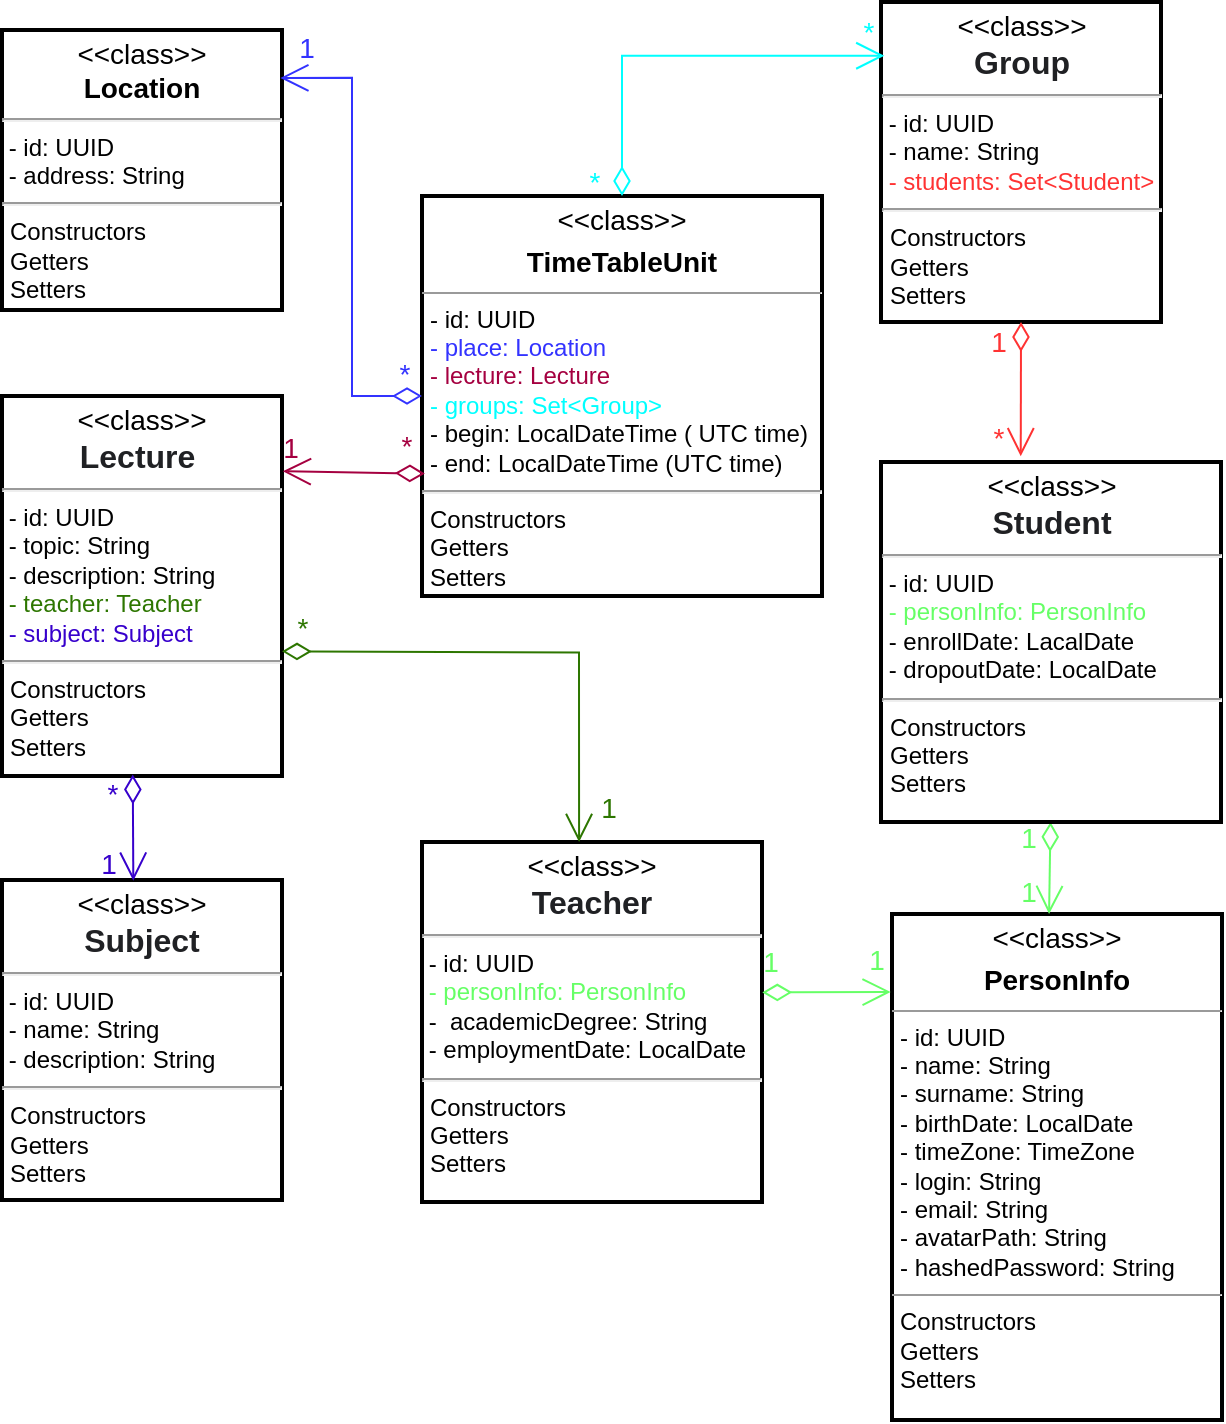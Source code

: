 <mxfile version="15.5.4" type="embed"><diagram name="Page-1" id="c4acf3e9-155e-7222-9cf6-157b1a14988f"><mxGraphModel dx="373" dy="337" grid="1" gridSize="10" guides="1" tooltips="1" connect="1" arrows="1" fold="1" page="1" pageScale="1" pageWidth="1169" pageHeight="827" background="none" math="0" shadow="0"><root><mxCell id="0"/><mxCell id="1" parent="0"/><mxCell id="5d2195bd80daf111-12" value="&lt;p style=&quot;margin: 4px 0px 0px ; text-align: center ; font-size: 14px&quot;&gt;&lt;font style=&quot;font-size: 14px&quot;&gt;&amp;lt;&amp;lt;class&amp;gt;&amp;gt;&lt;/font&gt;&lt;/p&gt;&lt;p style=&quot;margin: 4px 0px 0px ; text-align: center ; font-size: 14px&quot;&gt;&lt;b&gt;PersonInfo&lt;/b&gt;&lt;/p&gt;&lt;hr size=&quot;1&quot;&gt;&lt;p style=&quot;margin: 0px ; margin-left: 4px&quot;&gt;- id: UUID&lt;/p&gt;&lt;p style=&quot;margin: 0px ; margin-left: 4px&quot;&gt;- name: String&lt;br&gt;- surname: String&lt;/p&gt;&lt;p style=&quot;margin: 0px ; margin-left: 4px&quot;&gt;- birthDate:&amp;nbsp;LocalDate&lt;/p&gt;&lt;p style=&quot;margin: 0px ; margin-left: 4px&quot;&gt;- timeZone: TimeZone&amp;nbsp;&lt;/p&gt;&lt;p style=&quot;margin: 0px 0px 0px 4px&quot;&gt;&lt;span&gt;- login: String&lt;/span&gt;&lt;br&gt;&lt;/p&gt;&lt;p style=&quot;margin: 0px ; margin-left: 4px&quot;&gt;- email: String&lt;/p&gt;&lt;p style=&quot;margin: 0px ; margin-left: 4px&quot;&gt;- avatarPath: String&lt;/p&gt;&lt;p style=&quot;margin: 0px ; margin-left: 4px&quot;&gt;- hashedPassword: String&lt;/p&gt;&lt;hr size=&quot;1&quot;&gt;&lt;p style=&quot;margin: 0px ; margin-left: 4px&quot;&gt;Constructors&lt;/p&gt;&lt;p style=&quot;margin: 0px ; margin-left: 4px&quot;&gt;Getters&lt;/p&gt;&lt;p style=&quot;margin: 0px ; margin-left: 4px&quot;&gt;Setters&lt;/p&gt;" style="verticalAlign=top;align=left;overflow=fill;fontSize=12;fontFamily=Helvetica;html=1;rounded=0;shadow=0;comic=0;labelBackgroundColor=none;strokeWidth=2;" parent="1" vertex="1"><mxGeometry x="735" y="566" width="165" height="253" as="geometry"/></mxCell><mxCell id="tCqR7feV3Yc1K0IRLcwg-9" value="&lt;p style=&quot;margin: 4px 0px 0px ; text-align: center ; font-size: 14px&quot;&gt;&lt;font style=&quot;font-size: 14px&quot;&gt;&amp;lt;&amp;lt;class&amp;gt;&amp;gt;&lt;/font&gt;&lt;/p&gt;&lt;div style=&quot;text-align: center&quot;&gt;&lt;span style=&quot;font-size: 14px&quot;&gt;&lt;b&gt;Location&lt;/b&gt;&lt;/span&gt;&lt;/div&gt;&lt;hr&gt;&amp;nbsp;- id: UUID&lt;br&gt;&lt;span&gt;&amp;nbsp;- address: String&lt;/span&gt;&lt;br&gt;&lt;hr&gt;&lt;p style=&quot;margin: 0px ; margin-left: 4px&quot;&gt;&lt;/p&gt;&lt;p style=&quot;margin: 0px ; margin-left: 4px&quot;&gt;Constructors&lt;/p&gt;&lt;p style=&quot;margin: 0px ; margin-left: 4px&quot;&gt;Getters&lt;/p&gt;&lt;p style=&quot;margin: 0px ; margin-left: 4px&quot;&gt;Setters&lt;/p&gt;" style="verticalAlign=top;align=left;overflow=fill;fontSize=12;fontFamily=Helvetica;html=1;rounded=0;shadow=0;comic=0;labelBackgroundColor=none;strokeWidth=2;" parent="1" vertex="1"><mxGeometry x="290" y="124" width="140" height="140" as="geometry"/></mxCell><mxCell id="tCqR7feV3Yc1K0IRLcwg-10" value="&lt;p style=&quot;margin: 4px 0px 0px ; text-align: center ; font-size: 14px&quot;&gt;&lt;font style=&quot;font-size: 14px&quot;&gt;&amp;lt;&amp;lt;class&amp;gt;&amp;gt;&lt;/font&gt;&lt;/p&gt;&lt;div style=&quot;text-align: center&quot;&gt;&lt;span style=&quot;color: rgb(32 , 33 , 36) ; font-family: &amp;#34;arial&amp;#34; , sans-serif ; font-size: 16px ; background-color: rgb(255 , 255 , 255)&quot;&gt;&lt;b&gt;Lecture&amp;nbsp;&lt;/b&gt;&lt;/span&gt;&lt;br&gt;&lt;/div&gt;&lt;hr&gt;&amp;nbsp;- id: UUID&lt;br&gt;&lt;span&gt;&amp;nbsp;- topic: String&lt;br&gt;&lt;/span&gt;&amp;nbsp;- description: String&lt;br&gt;&amp;nbsp;&lt;font color=&quot;#2d7600&quot;&gt;- teacher: Teacher&lt;/font&gt;&lt;br&gt;&amp;nbsp;&lt;font color=&quot;#3700cc&quot;&gt;- subject: Subject&lt;/font&gt;&lt;br&gt;&lt;hr&gt;&lt;p style=&quot;margin: 0px ; margin-left: 4px&quot;&gt;&lt;/p&gt;&lt;p style=&quot;margin: 0px ; margin-left: 4px&quot;&gt;Constructors&lt;/p&gt;&lt;p style=&quot;margin: 0px ; margin-left: 4px&quot;&gt;Getters&lt;/p&gt;&lt;p style=&quot;margin: 0px ; margin-left: 4px&quot;&gt;Setters&lt;/p&gt;" style="verticalAlign=top;align=left;overflow=fill;fontSize=12;fontFamily=Helvetica;html=1;rounded=0;shadow=0;comic=0;labelBackgroundColor=none;strokeWidth=2;" parent="1" vertex="1"><mxGeometry x="290" y="307" width="140" height="190" as="geometry"/></mxCell><mxCell id="tCqR7feV3Yc1K0IRLcwg-11" value="&lt;p style=&quot;margin: 4px 0px 0px; text-align: center; font-size: 14px;&quot;&gt;&lt;font style=&quot;font-size: 14px;&quot;&gt;&amp;lt;&amp;lt;class&amp;gt;&amp;gt;&lt;/font&gt;&lt;/p&gt;&lt;div style=&quot;text-align: center;&quot;&gt;&lt;span style=&quot;color: rgb(32, 33, 36); font-family: arial, sans-serif; font-size: 16px; text-align: start; background-color: rgb(255, 255, 255);&quot;&gt;&lt;b&gt;Subject&lt;/b&gt;&lt;/span&gt;&lt;br&gt;&lt;/div&gt;&lt;hr&gt;&amp;nbsp;- id: UUID&lt;br&gt;&lt;span style=&quot;background-color: initial;&quot;&gt;&amp;nbsp;- name: String&lt;br&gt;&lt;/span&gt;&amp;nbsp;- description: String&lt;br&gt;&lt;hr&gt;&lt;p style=&quot;margin:0px;margin-left:4px;&quot;&gt;&lt;/p&gt;&lt;p style=&quot;margin:0px;margin-left:4px;&quot;&gt;Constructors&lt;/p&gt;&lt;p style=&quot;margin:0px;margin-left:4px;&quot;&gt;Getters&lt;/p&gt;&lt;p style=&quot;margin:0px;margin-left:4px;&quot;&gt;Setters&lt;/p&gt;" style="verticalAlign=top;align=left;overflow=fill;fontSize=12;fontFamily=Helvetica;html=1;rounded=0;shadow=0;comic=0;labelBackgroundColor=none;strokeWidth=2;" parent="1" vertex="1"><mxGeometry x="290" y="549" width="140" height="160" as="geometry"/></mxCell><mxCell id="tCqR7feV3Yc1K0IRLcwg-12" value="&lt;p style=&quot;margin: 4px 0px 0px ; text-align: center ; font-size: 14px&quot;&gt;&lt;font style=&quot;font-size: 14px&quot;&gt;&amp;lt;&amp;lt;class&amp;gt;&amp;gt;&lt;/font&gt;&lt;/p&gt;&lt;div style=&quot;text-align: center&quot;&gt;&lt;font face=&quot;arial, sans-serif&quot; color=&quot;#202124&quot;&gt;&lt;span style=&quot;font-size: 16px ; background-color: rgb(255 , 255 , 255)&quot;&gt;&lt;b&gt;Group&lt;/b&gt;&lt;/span&gt;&lt;/font&gt;&lt;/div&gt;&lt;hr&gt;&amp;nbsp;- id: UUID&lt;br&gt;&lt;span&gt;&amp;nbsp;- name: String&lt;br&gt;&lt;/span&gt;&amp;nbsp;&lt;font color=&quot;#ff3333&quot;&gt;- students: Set&amp;lt;Student&amp;gt;&lt;/font&gt;&lt;br&gt;&lt;hr&gt;&lt;p style=&quot;margin: 0px ; margin-left: 4px&quot;&gt;&lt;/p&gt;&lt;p style=&quot;margin: 0px ; margin-left: 4px&quot;&gt;Constructors&lt;/p&gt;&lt;p style=&quot;margin: 0px ; margin-left: 4px&quot;&gt;Getters&lt;/p&gt;&lt;p style=&quot;margin: 0px ; margin-left: 4px&quot;&gt;Setters&lt;/p&gt;" style="verticalAlign=top;align=left;overflow=fill;fontSize=12;fontFamily=Helvetica;html=1;rounded=0;shadow=0;comic=0;labelBackgroundColor=none;strokeWidth=2;" parent="1" vertex="1"><mxGeometry x="729.5" y="110" width="140" height="160" as="geometry"/></mxCell><mxCell id="tCqR7feV3Yc1K0IRLcwg-18" value="&lt;p style=&quot;margin: 4px 0px 0px ; text-align: center ; font-size: 14px&quot;&gt;&lt;font style=&quot;font-size: 14px&quot;&gt;&amp;lt;&amp;lt;class&amp;gt;&amp;gt;&lt;/font&gt;&lt;/p&gt;&lt;p style=&quot;margin: 4px 0px 0px ; text-align: center ; font-size: 14px&quot;&gt;&lt;b&gt;TimeTableUnit&lt;/b&gt;&lt;/p&gt;&lt;hr size=&quot;1&quot;&gt;&lt;p style=&quot;margin: 0px ; margin-left: 4px&quot;&gt;- id: UUID&lt;/p&gt;&lt;p style=&quot;margin: 0px ; margin-left: 4px&quot;&gt;&lt;font color=&quot;#3333ff&quot;&gt;- place: Location&lt;/font&gt;&lt;br&gt;&lt;font color=&quot;#a50040&quot;&gt;- lecture: Lecture&lt;/font&gt;&lt;/p&gt;&lt;p style=&quot;margin: 0px ; margin-left: 4px&quot;&gt;&lt;font color=&quot;#00ffff&quot;&gt;- groups: Set&amp;lt;Group&amp;gt;&lt;/font&gt;&lt;/p&gt;&lt;p style=&quot;margin: 0px ; margin-left: 4px&quot;&gt;&lt;span&gt;- begin: LocalDateTime ( UTC time)&lt;/span&gt;&lt;br&gt;&lt;/p&gt;&lt;p style=&quot;margin: 0px ; margin-left: 4px&quot;&gt;&lt;span&gt;- end:&amp;nbsp;&lt;/span&gt;LocalDateTime&amp;nbsp;&lt;span&gt;(UTC time)&lt;/span&gt;&lt;br&gt;&lt;/p&gt;&lt;hr&gt;&lt;p style=&quot;margin: 0px ; margin-left: 4px&quot;&gt;&lt;/p&gt;&lt;p style=&quot;margin: 0px ; margin-left: 4px&quot;&gt;Constructors&lt;/p&gt;&lt;p style=&quot;margin: 0px ; margin-left: 4px&quot;&gt;Getters&lt;/p&gt;&lt;p style=&quot;margin: 0px ; margin-left: 4px&quot;&gt;Setters&lt;/p&gt;" style="verticalAlign=top;align=left;overflow=fill;fontSize=12;fontFamily=Helvetica;html=1;rounded=0;shadow=0;comic=0;labelBackgroundColor=none;strokeWidth=2;" parent="1" vertex="1"><mxGeometry x="500" y="207" width="200" height="200" as="geometry"/></mxCell><mxCell id="tCqR7feV3Yc1K0IRLcwg-45" value="" style="rounded=0;orthogonalLoop=1;jettySize=auto;html=1;fontSize=14;startArrow=diamondThin;startFill=0;strokeColor=#00FFFF;endSize=12;startSize=12;endArrow=open;endFill=0;entryX=0.012;entryY=0.168;entryDx=0;entryDy=0;fontColor=#99FFFF;entryPerimeter=0;exitX=0.5;exitY=0;exitDx=0;exitDy=0;edgeStyle=orthogonalEdgeStyle;" parent="1" source="tCqR7feV3Yc1K0IRLcwg-18" target="tCqR7feV3Yc1K0IRLcwg-12" edge="1"><mxGeometry relative="1" as="geometry"><mxPoint x="610" y="200" as="sourcePoint"/><mxPoint x="690" y="167" as="targetPoint"/></mxGeometry></mxCell><mxCell id="tCqR7feV3Yc1K0IRLcwg-46" value="*" style="edgeLabel;html=1;align=center;verticalAlign=middle;resizable=0;points=[];fontSize=14;fontColor=#00FFFF;labelBackgroundColor=none;rounded=0;" parent="tCqR7feV3Yc1K0IRLcwg-45" vertex="1" connectable="0"><mxGeometry x="0.794" y="1" relative="1" as="geometry"><mxPoint x="-125" y="64" as="offset"/></mxGeometry></mxCell><mxCell id="tCqR7feV3Yc1K0IRLcwg-47" value="*" style="edgeLabel;html=1;align=center;verticalAlign=middle;resizable=0;points=[];fontSize=14;fontColor=#00FFFF;labelBackgroundColor=none;rounded=0;" parent="tCqR7feV3Yc1K0IRLcwg-45" vertex="1" connectable="0"><mxGeometry x="0.794" y="1" relative="1" as="geometry"><mxPoint x="12" y="-11" as="offset"/></mxGeometry></mxCell><mxCell id="c7f3jUs5hBZ3THX55o8q-1" value="" style="rounded=0;orthogonalLoop=1;jettySize=auto;html=1;fontSize=14;startArrow=diamondThin;startFill=0;strokeColor=#3333FF;endSize=12;startSize=12;endArrow=open;endFill=0;entryX=0.994;entryY=0.171;entryDx=0;entryDy=0;edgeStyle=orthogonalEdgeStyle;fontColor=#99FFFF;entryPerimeter=0;" parent="1" source="tCqR7feV3Yc1K0IRLcwg-18" target="tCqR7feV3Yc1K0IRLcwg-9" edge="1"><mxGeometry relative="1" as="geometry"><mxPoint x="493.0" y="181.2" as="sourcePoint"/><mxPoint x="563.84" y="127.0" as="targetPoint"/></mxGeometry></mxCell><mxCell id="c7f3jUs5hBZ3THX55o8q-2" value="*" style="edgeLabel;html=1;align=center;verticalAlign=middle;resizable=0;points=[];fontSize=14;fontColor=#3333FF;labelBackgroundColor=none;rounded=0;" parent="c7f3jUs5hBZ3THX55o8q-1" vertex="1" connectable="0"><mxGeometry x="0.794" y="1" relative="1" as="geometry"><mxPoint x="38" y="147" as="offset"/></mxGeometry></mxCell><mxCell id="c7f3jUs5hBZ3THX55o8q-3" value="1" style="edgeLabel;html=1;align=center;verticalAlign=middle;resizable=0;points=[];fontSize=14;fontColor=#3333FF;labelBackgroundColor=none;rounded=0;" parent="c7f3jUs5hBZ3THX55o8q-1" vertex="1" connectable="0"><mxGeometry x="0.794" y="1" relative="1" as="geometry"><mxPoint x="-11" y="-16" as="offset"/></mxGeometry></mxCell><mxCell id="c7f3jUs5hBZ3THX55o8q-4" value="" style="rounded=0;orthogonalLoop=1;jettySize=auto;html=1;fontSize=14;startArrow=diamondThin;startFill=0;strokeColor=#3700CC;endSize=12;startSize=12;endArrow=open;endFill=0;fillColor=#6a00ff;entryX=0.469;entryY=0.002;entryDx=0;entryDy=0;entryPerimeter=0;exitX=0.467;exitY=0.996;exitDx=0;exitDy=0;exitPerimeter=0;" parent="1" source="tCqR7feV3Yc1K0IRLcwg-10" target="tCqR7feV3Yc1K0IRLcwg-11" edge="1"><mxGeometry relative="1" as="geometry"><mxPoint x="356" y="487" as="sourcePoint"/><mxPoint x="356" y="547" as="targetPoint"/></mxGeometry></mxCell><mxCell id="c7f3jUs5hBZ3THX55o8q-5" value="*" style="edgeLabel;html=1;align=center;verticalAlign=middle;resizable=0;points=[];fontSize=14;fontColor=#3700CC;labelBackgroundColor=none;rounded=0;" parent="c7f3jUs5hBZ3THX55o8q-4" vertex="1" connectable="0"><mxGeometry x="0.794" y="1" relative="1" as="geometry"><mxPoint x="-12" y="-38" as="offset"/></mxGeometry></mxCell><mxCell id="c7f3jUs5hBZ3THX55o8q-6" value="1" style="edgeLabel;html=1;align=center;verticalAlign=middle;resizable=0;points=[];fontSize=14;fontColor=#3700CC;labelBackgroundColor=none;rounded=0;" parent="c7f3jUs5hBZ3THX55o8q-4" vertex="1" connectable="0"><mxGeometry x="0.794" y="1" relative="1" as="geometry"><mxPoint x="-14" y="-3" as="offset"/></mxGeometry></mxCell><mxCell id="c7f3jUs5hBZ3THX55o8q-10" value="" style="rounded=0;orthogonalLoop=1;jettySize=auto;html=1;fontSize=14;startArrow=diamondThin;startFill=0;strokeColor=#A50040;endArrow=open;endFill=0;fontColor=#99FFFF;fillColor=#d80073;exitX=0.007;exitY=0.694;exitDx=0;exitDy=0;exitPerimeter=0;endSize=12;startSize=12;entryX=1.003;entryY=0.198;entryDx=0;entryDy=0;entryPerimeter=0;" parent="1" source="tCqR7feV3Yc1K0IRLcwg-18" target="tCqR7feV3Yc1K0IRLcwg-10" edge="1"><mxGeometry relative="1" as="geometry"><mxPoint x="503" y="317.029" as="sourcePoint"/><mxPoint x="470" y="347" as="targetPoint"/></mxGeometry></mxCell><mxCell id="c7f3jUs5hBZ3THX55o8q-11" value="*" style="edgeLabel;html=1;align=center;verticalAlign=middle;resizable=0;points=[];fontSize=14;fontColor=#A50040;labelBackgroundColor=none;rounded=0;" parent="c7f3jUs5hBZ3THX55o8q-10" vertex="1" connectable="0"><mxGeometry x="0.794" y="1" relative="1" as="geometry"><mxPoint x="54" y="-14" as="offset"/></mxGeometry></mxCell><mxCell id="c7f3jUs5hBZ3THX55o8q-12" value="1" style="edgeLabel;html=1;align=center;verticalAlign=middle;resizable=0;points=[];fontSize=14;fontColor=#A50040;labelBackgroundColor=none;rounded=0;" parent="c7f3jUs5hBZ3THX55o8q-10" vertex="1" connectable="0"><mxGeometry x="0.794" y="1" relative="1" as="geometry"><mxPoint x="-4" y="-13" as="offset"/></mxGeometry></mxCell><mxCell id="2" value="&lt;p style=&quot;margin: 4px 0px 0px ; text-align: center ; font-size: 14px&quot;&gt;&lt;font style=&quot;font-size: 14px&quot;&gt;&amp;lt;&amp;lt;class&amp;gt;&amp;gt;&lt;/font&gt;&lt;/p&gt;&lt;div style=&quot;text-align: center&quot;&gt;&lt;font face=&quot;arial, sans-serif&quot; color=&quot;#202124&quot;&gt;&lt;span style=&quot;font-size: 16px ; background-color: rgb(255 , 255 , 255)&quot;&gt;&lt;b&gt;Teacher&lt;/b&gt;&lt;/span&gt;&lt;/font&gt;&lt;/div&gt;&lt;hr&gt;&amp;nbsp;- id: UUID&lt;br&gt;&amp;nbsp;&lt;font color=&quot;#66ff66&quot;&gt;- personInfo: PersonInfo&lt;/font&gt;&lt;br&gt;&amp;nbsp;-&amp;nbsp; academicDegree: String&lt;br&gt;&amp;nbsp;-&amp;nbsp;employmentDate: LocalDate&lt;hr&gt;&lt;p style=&quot;margin: 0px ; margin-left: 4px&quot;&gt;Constructors&lt;/p&gt;&lt;p style=&quot;margin: 0px ; margin-left: 4px&quot;&gt;Getters&lt;/p&gt;&lt;p style=&quot;margin: 0px ; margin-left: 4px&quot;&gt;Setters&lt;/p&gt;" style="verticalAlign=top;align=left;overflow=fill;fontSize=12;fontFamily=Helvetica;html=1;rounded=0;shadow=0;comic=0;labelBackgroundColor=none;strokeWidth=2;" parent="1" vertex="1"><mxGeometry x="500" y="530" width="170" height="180" as="geometry"/></mxCell><mxCell id="4" value="" style="rounded=0;orthogonalLoop=1;jettySize=auto;html=1;fontSize=14;startArrow=diamondThin;startFill=0;strokeColor=#66FF66;endSize=12;startSize=12;exitX=0.5;exitY=1;exitDx=0;exitDy=0;endArrow=open;endFill=0;entryX=0.476;entryY=0;entryDx=0;entryDy=0;entryPerimeter=0;" parent="1" target="5d2195bd80daf111-12" edge="1"><mxGeometry relative="1" as="geometry"><mxPoint x="814.26" y="520" as="sourcePoint"/><mxPoint x="814" y="560" as="targetPoint"/></mxGeometry></mxCell><mxCell id="5" value="1" style="edgeLabel;html=1;align=center;verticalAlign=middle;resizable=0;points=[];fontSize=14;fontColor=#66FF66;labelBackgroundColor=none;rounded=0;" parent="4" vertex="1" connectable="0"><mxGeometry relative="1" as="geometry"><mxPoint x="-11" y="12" as="offset"/></mxGeometry></mxCell><mxCell id="6" value="1" style="edgeLabel;html=1;align=center;verticalAlign=middle;resizable=0;points=[];fontSize=14;fontColor=#66FF66;container=1;labelBackgroundColor=none;rounded=0;" parent="4" vertex="1" connectable="0"><mxGeometry x="0.794" y="1" relative="1" as="geometry"><mxPoint x="-12" y="-34" as="offset"/></mxGeometry></mxCell><mxCell id="7" value="" style="rounded=0;orthogonalLoop=1;jettySize=auto;html=1;fontSize=14;startArrow=diamondThin;startFill=0;strokeColor=#2D7600;endArrow=open;endFill=0;fontColor=#99FFFF;fillColor=#60a917;endSize=12;startSize=12;entryX=0.462;entryY=0;entryDx=0;entryDy=0;entryPerimeter=0;exitX=1;exitY=0.672;exitDx=0;exitDy=0;exitPerimeter=0;edgeStyle=orthogonalEdgeStyle;" parent="1" target="2" edge="1"><mxGeometry relative="1" as="geometry"><mxPoint x="430" y="434.68" as="sourcePoint"/><mxPoint x="716.835" y="436.802" as="targetPoint"/></mxGeometry></mxCell><mxCell id="8" value="1" style="edgeLabel;html=1;align=center;verticalAlign=middle;resizable=0;points=[];fontSize=14;fontColor=#2D7600;labelBackgroundColor=none;rounded=0;" parent="7" vertex="1" connectable="0"><mxGeometry x="0.794" y="1" relative="1" as="geometry"><mxPoint x="13" y="8" as="offset"/></mxGeometry></mxCell><mxCell id="9" value="*" style="edgeLabel;html=1;align=center;verticalAlign=middle;resizable=0;points=[];fontSize=14;fontColor=#2D7600;labelBackgroundColor=none;rounded=0;" parent="7" vertex="1" connectable="0"><mxGeometry x="0.794" y="1" relative="1" as="geometry"><mxPoint x="-140" y="-82" as="offset"/></mxGeometry></mxCell><mxCell id="13" value="&lt;p style=&quot;margin: 4px 0px 0px ; text-align: center ; font-size: 14px&quot;&gt;&lt;font style=&quot;font-size: 14px&quot;&gt;&amp;lt;&amp;lt;class&amp;gt;&amp;gt;&lt;/font&gt;&lt;/p&gt;&lt;div style=&quot;text-align: center&quot;&gt;&lt;font color=&quot;#202124&quot; face=&quot;arial, sans-serif&quot;&gt;&lt;span style=&quot;font-size: 16px ; background-color: rgb(255 , 255 , 255)&quot;&gt;&lt;b&gt;Student&lt;/b&gt;&lt;/span&gt;&lt;/font&gt;&lt;/div&gt;&lt;hr&gt;&amp;nbsp;- id: UUID&lt;br&gt;&amp;nbsp;&lt;font color=&quot;#66ff66&quot;&gt;- personInfo: PersonInfo&lt;/font&gt;&lt;br&gt;&amp;nbsp;- enrollDate: LacalDate&lt;br&gt;&amp;nbsp;- dropoutDate: LocalDate&lt;hr&gt;&lt;p style=&quot;margin: 0px ; margin-left: 4px&quot;&gt;Constructors&lt;/p&gt;&lt;p style=&quot;margin: 0px ; margin-left: 4px&quot;&gt;Getters&lt;/p&gt;&lt;p style=&quot;margin: 0px ; margin-left: 4px&quot;&gt;Setters&lt;/p&gt;" style="verticalAlign=top;align=left;overflow=fill;fontSize=12;fontFamily=Helvetica;html=1;rounded=0;shadow=0;comic=0;labelBackgroundColor=none;strokeWidth=2;" parent="1" vertex="1"><mxGeometry x="729.5" y="340" width="170" height="180" as="geometry"/></mxCell><mxCell id="10" value="" style="rounded=0;orthogonalLoop=1;jettySize=auto;html=1;fontSize=14;startArrow=diamondThin;startFill=0;strokeColor=#FF3333;endSize=12;startSize=12;endArrow=open;endFill=0;entryX=0.411;entryY=-0.016;entryDx=0;entryDy=0;entryPerimeter=0;" parent="1" target="13" edge="1"><mxGeometry relative="1" as="geometry"><mxPoint x="799.5" y="270" as="sourcePoint"/><mxPoint x="800" y="360" as="targetPoint"/></mxGeometry></mxCell><mxCell id="11" value="1" style="edgeLabel;html=1;align=center;verticalAlign=middle;resizable=0;points=[];fontSize=14;fontColor=#FF3333;labelBackgroundColor=none;rounded=0;" parent="10" vertex="1" connectable="0"><mxGeometry x="0.794" y="1" relative="1" as="geometry"><mxPoint x="-13" y="-50" as="offset"/></mxGeometry></mxCell><mxCell id="12" value="*" style="edgeLabel;html=1;align=center;verticalAlign=middle;resizable=0;points=[];fontSize=14;fontColor=#FF3333;labelBackgroundColor=none;rounded=0;" parent="10" vertex="1" connectable="0"><mxGeometry x="0.794" y="1" relative="1" as="geometry"><mxPoint x="-13" y="-2" as="offset"/></mxGeometry></mxCell><mxCell id="16" style="edgeStyle=none;rounded=0;orthogonalLoop=1;jettySize=auto;html=1;entryX=0.476;entryY=-0.001;entryDx=0;entryDy=0;entryPerimeter=0;" parent="1" source="5d2195bd80daf111-12" target="5d2195bd80daf111-12" edge="1"><mxGeometry relative="1" as="geometry"/></mxCell><mxCell id="20" value="" style="rounded=0;orthogonalLoop=1;jettySize=auto;html=1;fontSize=14;startArrow=diamondThin;startFill=0;strokeColor=#66FF66;endSize=12;startSize=12;exitX=1.001;exitY=0.418;exitDx=0;exitDy=0;endArrow=open;endFill=0;entryX=-0.004;entryY=0.154;entryDx=0;entryDy=0;entryPerimeter=0;exitPerimeter=0;" parent="1" source="2" target="5d2195bd80daf111-12" edge="1"><mxGeometry relative="1" as="geometry"><mxPoint x="723.26" y="530" as="sourcePoint"/><mxPoint x="722.54" y="576" as="targetPoint"/></mxGeometry></mxCell><mxCell id="21" value="1" style="edgeLabel;html=1;align=center;verticalAlign=middle;resizable=0;points=[];fontSize=14;fontColor=#66FF66;labelBackgroundColor=none;rounded=0;" parent="20" vertex="1" connectable="0"><mxGeometry relative="1" as="geometry"><mxPoint x="-28" y="-15" as="offset"/></mxGeometry></mxCell><mxCell id="22" value="1" style="edgeLabel;html=1;align=center;verticalAlign=middle;resizable=0;points=[];fontSize=14;fontColor=#66FF66;container=1;labelBackgroundColor=none;rounded=0;" parent="20" vertex="1" connectable="0"><mxGeometry x="0.794" y="1" relative="1" as="geometry"><mxPoint x="-1" y="-15" as="offset"/></mxGeometry></mxCell></root></mxGraphModel></diagram></mxfile>